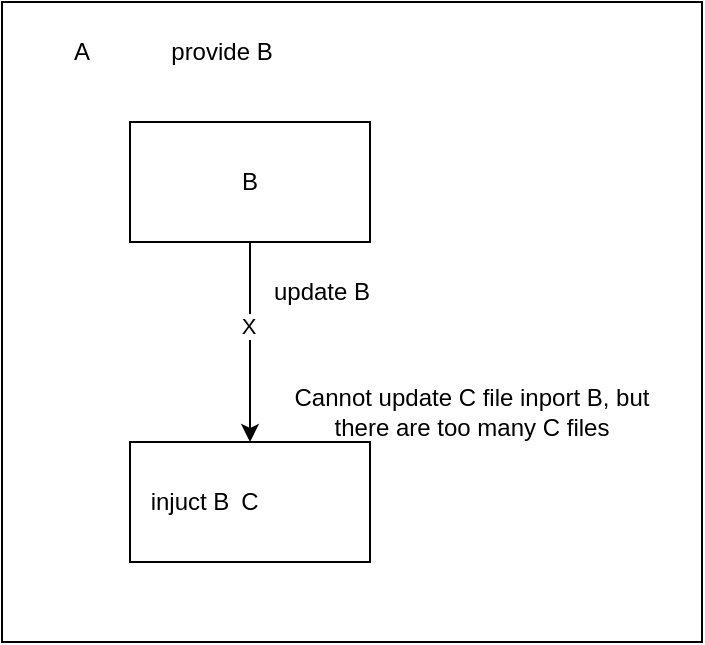 <mxfile version="24.7.12">
  <diagram name="第 1 页" id="IUOXy6oI8FAPQCcMaT0t">
    <mxGraphModel dx="2074" dy="1145" grid="1" gridSize="10" guides="1" tooltips="1" connect="1" arrows="1" fold="1" page="1" pageScale="1" pageWidth="827" pageHeight="1169" math="0" shadow="0">
      <root>
        <mxCell id="0" />
        <mxCell id="1" parent="0" />
        <mxCell id="MkpQsOBrH_bIDikwUGlz-1" value="" style="rounded=0;whiteSpace=wrap;html=1;" vertex="1" parent="1">
          <mxGeometry x="290" y="440" width="350" height="320" as="geometry" />
        </mxCell>
        <mxCell id="MkpQsOBrH_bIDikwUGlz-3" value="B" style="rounded=0;whiteSpace=wrap;html=1;" vertex="1" parent="1">
          <mxGeometry x="354" y="500" width="120" height="60" as="geometry" />
        </mxCell>
        <mxCell id="MkpQsOBrH_bIDikwUGlz-4" value="C" style="rounded=0;whiteSpace=wrap;html=1;" vertex="1" parent="1">
          <mxGeometry x="354" y="660" width="120" height="60" as="geometry" />
        </mxCell>
        <mxCell id="MkpQsOBrH_bIDikwUGlz-5" value="A" style="text;html=1;align=center;verticalAlign=middle;whiteSpace=wrap;rounded=0;" vertex="1" parent="1">
          <mxGeometry x="300" y="450" width="60" height="30" as="geometry" />
        </mxCell>
        <mxCell id="MkpQsOBrH_bIDikwUGlz-6" value="provide B" style="text;html=1;align=center;verticalAlign=middle;whiteSpace=wrap;rounded=0;" vertex="1" parent="1">
          <mxGeometry x="370" y="450" width="60" height="30" as="geometry" />
        </mxCell>
        <mxCell id="MkpQsOBrH_bIDikwUGlz-7" value="injuct B" style="text;html=1;align=center;verticalAlign=middle;whiteSpace=wrap;rounded=0;" vertex="1" parent="1">
          <mxGeometry x="354" y="675" width="60" height="30" as="geometry" />
        </mxCell>
        <mxCell id="MkpQsOBrH_bIDikwUGlz-8" value="" style="endArrow=classic;html=1;rounded=0;exitX=0.5;exitY=1;exitDx=0;exitDy=0;entryX=0.5;entryY=0;entryDx=0;entryDy=0;" edge="1" parent="1" source="MkpQsOBrH_bIDikwUGlz-3" target="MkpQsOBrH_bIDikwUGlz-4">
          <mxGeometry width="50" height="50" relative="1" as="geometry">
            <mxPoint x="390" y="610" as="sourcePoint" />
            <mxPoint x="440" y="560" as="targetPoint" />
          </mxGeometry>
        </mxCell>
        <mxCell id="MkpQsOBrH_bIDikwUGlz-9" value="X" style="edgeLabel;html=1;align=center;verticalAlign=middle;resizable=0;points=[];" vertex="1" connectable="0" parent="MkpQsOBrH_bIDikwUGlz-8">
          <mxGeometry x="-0.16" y="-1" relative="1" as="geometry">
            <mxPoint as="offset" />
          </mxGeometry>
        </mxCell>
        <mxCell id="MkpQsOBrH_bIDikwUGlz-10" value="update B" style="text;html=1;align=center;verticalAlign=middle;whiteSpace=wrap;rounded=0;" vertex="1" parent="1">
          <mxGeometry x="420" y="570" width="60" height="30" as="geometry" />
        </mxCell>
        <mxCell id="MkpQsOBrH_bIDikwUGlz-11" value="Cannot update C file inport B, but there are too many C files" style="text;html=1;align=center;verticalAlign=middle;whiteSpace=wrap;rounded=0;" vertex="1" parent="1">
          <mxGeometry x="420" y="630" width="210" height="30" as="geometry" />
        </mxCell>
      </root>
    </mxGraphModel>
  </diagram>
</mxfile>
